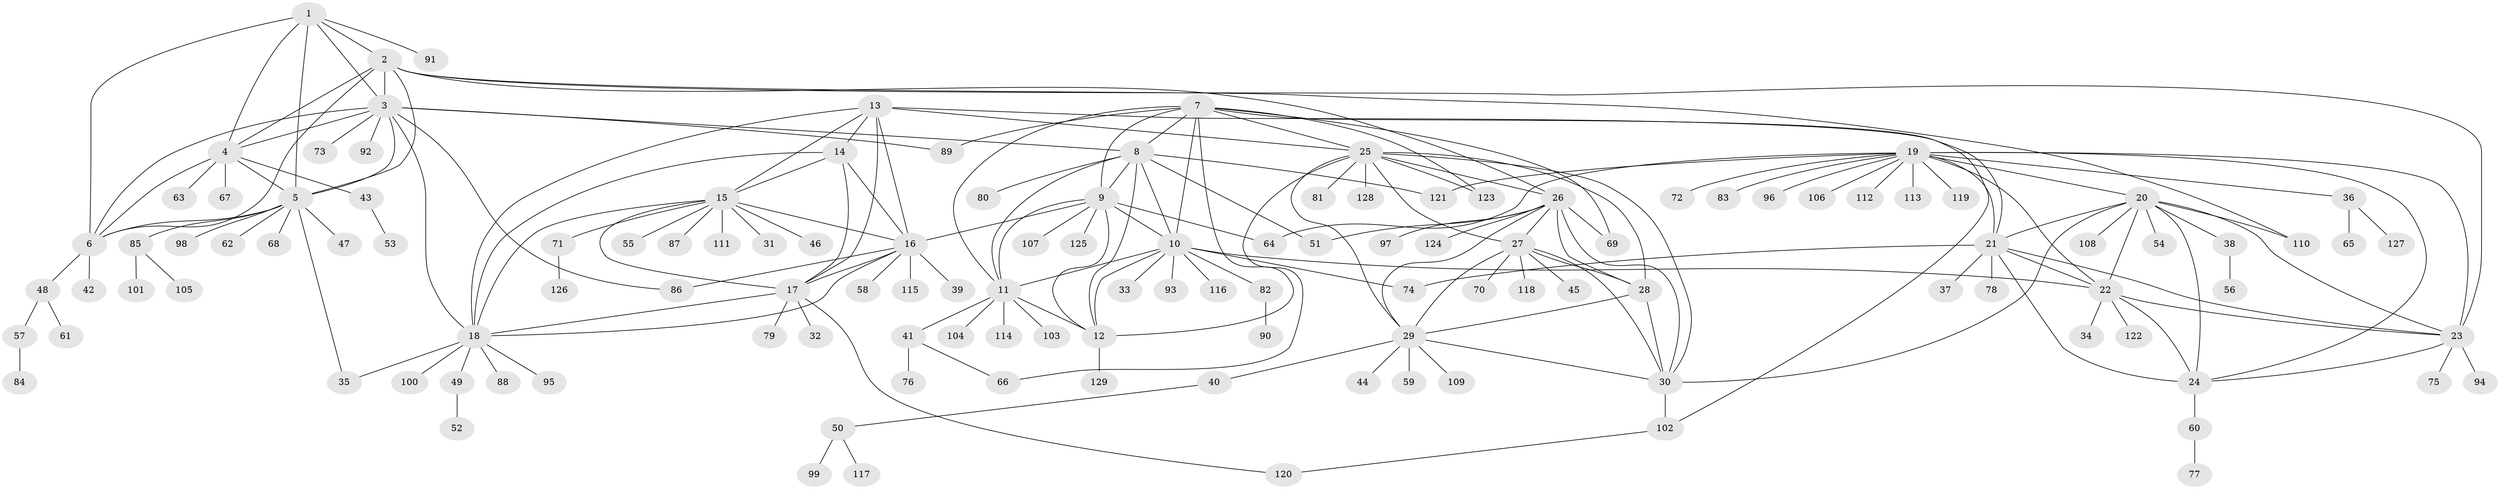 // Generated by graph-tools (version 1.1) at 2025/26/03/09/25 03:26:42]
// undirected, 129 vertices, 197 edges
graph export_dot {
graph [start="1"]
  node [color=gray90,style=filled];
  1;
  2;
  3;
  4;
  5;
  6;
  7;
  8;
  9;
  10;
  11;
  12;
  13;
  14;
  15;
  16;
  17;
  18;
  19;
  20;
  21;
  22;
  23;
  24;
  25;
  26;
  27;
  28;
  29;
  30;
  31;
  32;
  33;
  34;
  35;
  36;
  37;
  38;
  39;
  40;
  41;
  42;
  43;
  44;
  45;
  46;
  47;
  48;
  49;
  50;
  51;
  52;
  53;
  54;
  55;
  56;
  57;
  58;
  59;
  60;
  61;
  62;
  63;
  64;
  65;
  66;
  67;
  68;
  69;
  70;
  71;
  72;
  73;
  74;
  75;
  76;
  77;
  78;
  79;
  80;
  81;
  82;
  83;
  84;
  85;
  86;
  87;
  88;
  89;
  90;
  91;
  92;
  93;
  94;
  95;
  96;
  97;
  98;
  99;
  100;
  101;
  102;
  103;
  104;
  105;
  106;
  107;
  108;
  109;
  110;
  111;
  112;
  113;
  114;
  115;
  116;
  117;
  118;
  119;
  120;
  121;
  122;
  123;
  124;
  125;
  126;
  127;
  128;
  129;
  1 -- 2;
  1 -- 3;
  1 -- 4;
  1 -- 5;
  1 -- 6;
  1 -- 91;
  2 -- 3;
  2 -- 4;
  2 -- 5;
  2 -- 6;
  2 -- 23;
  2 -- 26;
  2 -- 110;
  3 -- 4;
  3 -- 5;
  3 -- 6;
  3 -- 8;
  3 -- 18;
  3 -- 73;
  3 -- 86;
  3 -- 89;
  3 -- 92;
  4 -- 5;
  4 -- 6;
  4 -- 43;
  4 -- 63;
  4 -- 67;
  5 -- 6;
  5 -- 35;
  5 -- 47;
  5 -- 62;
  5 -- 68;
  5 -- 85;
  5 -- 98;
  6 -- 42;
  6 -- 48;
  7 -- 8;
  7 -- 9;
  7 -- 10;
  7 -- 11;
  7 -- 12;
  7 -- 25;
  7 -- 69;
  7 -- 89;
  7 -- 102;
  7 -- 123;
  8 -- 9;
  8 -- 10;
  8 -- 11;
  8 -- 12;
  8 -- 51;
  8 -- 80;
  8 -- 121;
  9 -- 10;
  9 -- 11;
  9 -- 12;
  9 -- 16;
  9 -- 64;
  9 -- 107;
  9 -- 125;
  10 -- 11;
  10 -- 12;
  10 -- 22;
  10 -- 33;
  10 -- 74;
  10 -- 82;
  10 -- 93;
  10 -- 116;
  11 -- 12;
  11 -- 41;
  11 -- 103;
  11 -- 104;
  11 -- 114;
  12 -- 129;
  13 -- 14;
  13 -- 15;
  13 -- 16;
  13 -- 17;
  13 -- 18;
  13 -- 21;
  13 -- 25;
  14 -- 15;
  14 -- 16;
  14 -- 17;
  14 -- 18;
  15 -- 16;
  15 -- 17;
  15 -- 18;
  15 -- 31;
  15 -- 46;
  15 -- 55;
  15 -- 71;
  15 -- 87;
  15 -- 111;
  16 -- 17;
  16 -- 18;
  16 -- 39;
  16 -- 58;
  16 -- 86;
  16 -- 115;
  17 -- 18;
  17 -- 32;
  17 -- 79;
  17 -- 120;
  18 -- 35;
  18 -- 49;
  18 -- 88;
  18 -- 95;
  18 -- 100;
  19 -- 20;
  19 -- 21;
  19 -- 22;
  19 -- 23;
  19 -- 24;
  19 -- 36;
  19 -- 64;
  19 -- 72;
  19 -- 83;
  19 -- 96;
  19 -- 106;
  19 -- 112;
  19 -- 113;
  19 -- 119;
  19 -- 121;
  20 -- 21;
  20 -- 22;
  20 -- 23;
  20 -- 24;
  20 -- 30;
  20 -- 38;
  20 -- 54;
  20 -- 108;
  20 -- 110;
  21 -- 22;
  21 -- 23;
  21 -- 24;
  21 -- 37;
  21 -- 74;
  21 -- 78;
  22 -- 23;
  22 -- 24;
  22 -- 34;
  22 -- 122;
  23 -- 24;
  23 -- 75;
  23 -- 94;
  24 -- 60;
  25 -- 26;
  25 -- 27;
  25 -- 28;
  25 -- 29;
  25 -- 30;
  25 -- 66;
  25 -- 81;
  25 -- 123;
  25 -- 128;
  26 -- 27;
  26 -- 28;
  26 -- 29;
  26 -- 30;
  26 -- 51;
  26 -- 69;
  26 -- 97;
  26 -- 124;
  27 -- 28;
  27 -- 29;
  27 -- 30;
  27 -- 45;
  27 -- 70;
  27 -- 118;
  28 -- 29;
  28 -- 30;
  29 -- 30;
  29 -- 40;
  29 -- 44;
  29 -- 59;
  29 -- 109;
  30 -- 102;
  36 -- 65;
  36 -- 127;
  38 -- 56;
  40 -- 50;
  41 -- 66;
  41 -- 76;
  43 -- 53;
  48 -- 57;
  48 -- 61;
  49 -- 52;
  50 -- 99;
  50 -- 117;
  57 -- 84;
  60 -- 77;
  71 -- 126;
  82 -- 90;
  85 -- 101;
  85 -- 105;
  102 -- 120;
}
